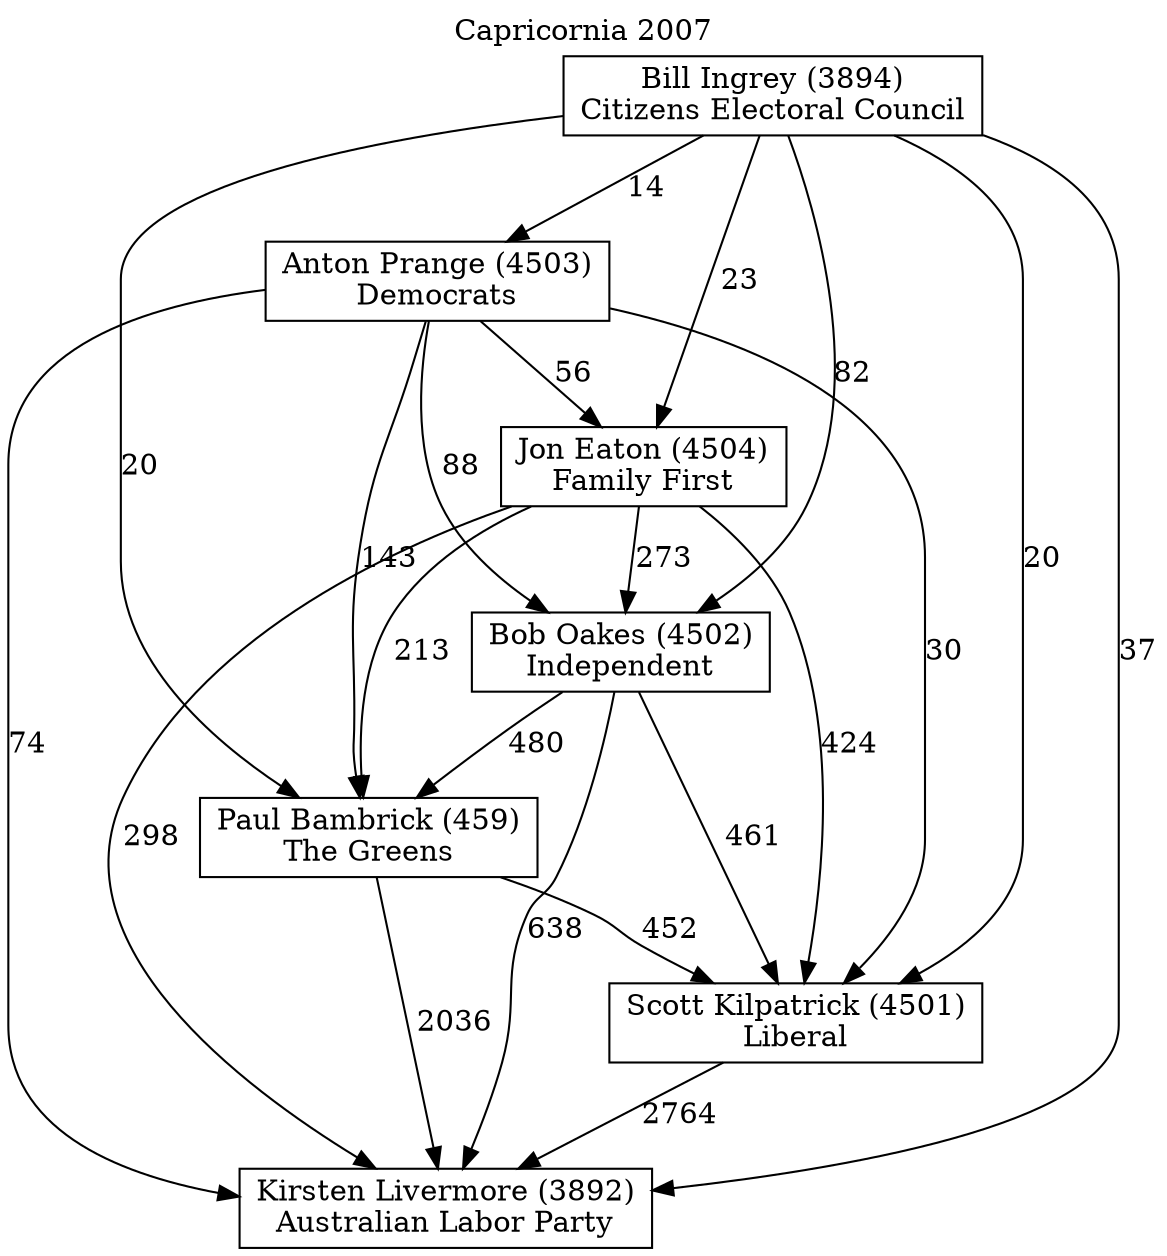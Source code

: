 // House preference flow
digraph "Kirsten Livermore (3892)_Capricornia_2007" {
	graph [label="Capricornia 2007" labelloc=t mclimit=10]
	node [shape=box]
	"Anton Prange (4503)" [label="Anton Prange (4503)
Democrats"]
	"Bill Ingrey (3894)" [label="Bill Ingrey (3894)
Citizens Electoral Council"]
	"Bob Oakes (4502)" [label="Bob Oakes (4502)
Independent"]
	"Jon Eaton (4504)" [label="Jon Eaton (4504)
Family First"]
	"Kirsten Livermore (3892)" [label="Kirsten Livermore (3892)
Australian Labor Party"]
	"Paul Bambrick (459)" [label="Paul Bambrick (459)
The Greens"]
	"Scott Kilpatrick (4501)" [label="Scott Kilpatrick (4501)
Liberal"]
	"Anton Prange (4503)" -> "Bob Oakes (4502)" [label=88]
	"Anton Prange (4503)" -> "Jon Eaton (4504)" [label=56]
	"Anton Prange (4503)" -> "Kirsten Livermore (3892)" [label=74]
	"Anton Prange (4503)" -> "Paul Bambrick (459)" [label=143]
	"Anton Prange (4503)" -> "Scott Kilpatrick (4501)" [label=30]
	"Bill Ingrey (3894)" -> "Anton Prange (4503)" [label=14]
	"Bill Ingrey (3894)" -> "Bob Oakes (4502)" [label=82]
	"Bill Ingrey (3894)" -> "Jon Eaton (4504)" [label=23]
	"Bill Ingrey (3894)" -> "Kirsten Livermore (3892)" [label=37]
	"Bill Ingrey (3894)" -> "Paul Bambrick (459)" [label=20]
	"Bill Ingrey (3894)" -> "Scott Kilpatrick (4501)" [label=20]
	"Bob Oakes (4502)" -> "Kirsten Livermore (3892)" [label=638]
	"Bob Oakes (4502)" -> "Paul Bambrick (459)" [label=480]
	"Bob Oakes (4502)" -> "Scott Kilpatrick (4501)" [label=461]
	"Jon Eaton (4504)" -> "Bob Oakes (4502)" [label=273]
	"Jon Eaton (4504)" -> "Kirsten Livermore (3892)" [label=298]
	"Jon Eaton (4504)" -> "Paul Bambrick (459)" [label=213]
	"Jon Eaton (4504)" -> "Scott Kilpatrick (4501)" [label=424]
	"Paul Bambrick (459)" -> "Kirsten Livermore (3892)" [label=2036]
	"Paul Bambrick (459)" -> "Scott Kilpatrick (4501)" [label=452]
	"Scott Kilpatrick (4501)" -> "Kirsten Livermore (3892)" [label=2764]
}
